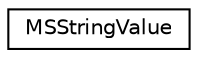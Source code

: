 digraph "Graphical Class Hierarchy"
{
  edge [fontname="Helvetica",fontsize="10",labelfontname="Helvetica",labelfontsize="10"];
  node [fontname="Helvetica",fontsize="10",shape=record];
  rankdir="LR";
  Node1 [label="MSStringValue",height=0.2,width=0.4,color="black", fillcolor="white", style="filled",URL="$struct_m_s_string_value.html",tooltip="MSStringValue. "];
}
